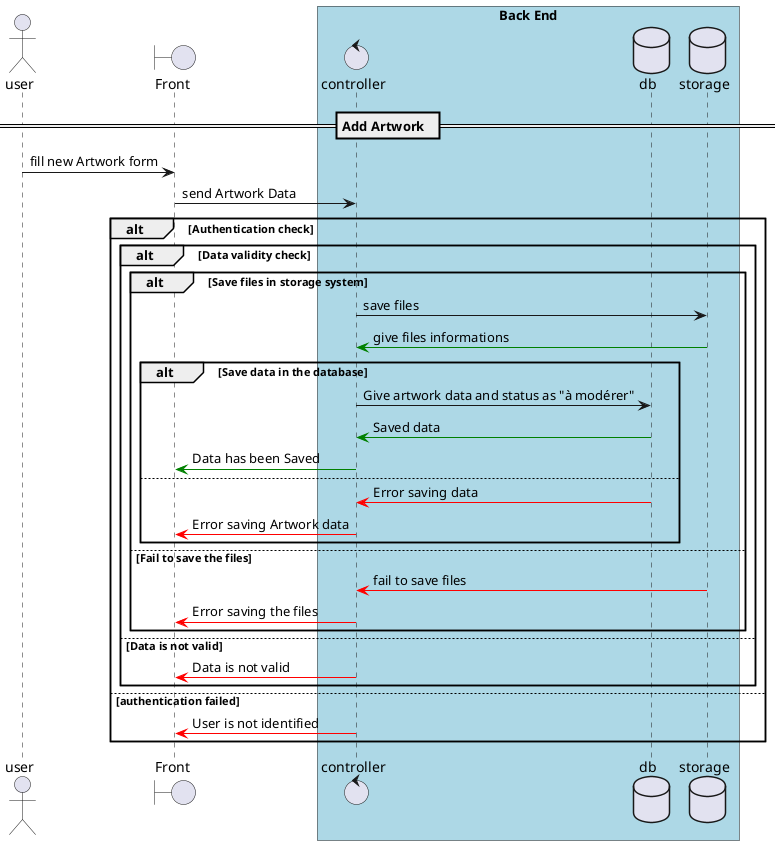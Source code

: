 @startuml Add Artwork
actor user
boundary Front
box "Back End" #LightBlue
control controller
database db
database storage
end box

== Add Artwork  ==
user -> Front : fill new Artwork form
Front -> controller : send Artwork Data

alt Authentication check
    alt Data validity check
        alt Save files in storage system
            controller -> storage : save files
            storage -[#green]> controller : give files informations

            alt Save data in the database
                controller -> db : Give artwork data and status as "à modérer"
                db -[#green]> controller : Saved data
                controller -[#green]> Front : Data has been Saved
            else
                db -[#red]> controller : Error saving data
                controller -[#red]> Front : Error saving Artwork data
            end
        else Fail to save the files
            storage -[#red]> controller : fail to save files
            controller -[#red]> Front : Error saving the files
        end        

    else Data is not valid
        controller -[#red]> Front : Data is not valid
    end

else authentication failed
    controller -[#red]> Front : User is not identified
end



@enduml
